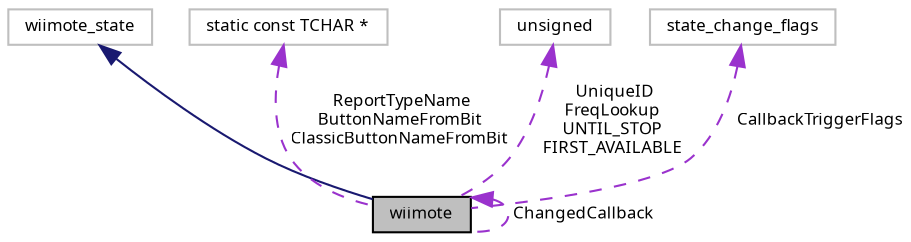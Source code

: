 digraph "wiimote"
{
  bgcolor="transparent";
  edge [fontname="FreeSans.ttf",fontsize="8",labelfontname="FreeSans.ttf",labelfontsize="8"];
  node [fontname="FreeSans.ttf",fontsize="8",shape=record];
  Node1 [label="wiimote",height=0.2,width=0.4,color="black", fillcolor="grey75", style="filled" fontcolor="black"];
  Node2 -> Node1 [dir="back",color="midnightblue",fontsize="8",style="solid",fontname="FreeSans.ttf"];
  Node2 [label="wiimote_state",height=0.2,width=0.4,color="grey75"];
  Node3 -> Node1 [dir="back",color="darkorchid3",fontsize="8",style="dashed",label=" ReportTypeName\nButtonNameFromBit\nClassicButtonNameFromBit" ,fontname="FreeSans.ttf"];
  Node3 [label="static const TCHAR *",height=0.2,width=0.4,color="grey75"];
  Node1 -> Node1 [dir="back",color="darkorchid3",fontsize="8",style="dashed",label=" ChangedCallback" ,fontname="FreeSans.ttf"];
  Node4 -> Node1 [dir="back",color="darkorchid3",fontsize="8",style="dashed",label=" UniqueID\nFreqLookup\nUNTIL_STOP\nFIRST_AVAILABLE" ,fontname="FreeSans.ttf"];
  Node4 [label="unsigned",height=0.2,width=0.4,color="grey75"];
  Node5 -> Node1 [dir="back",color="darkorchid3",fontsize="8",style="dashed",label=" CallbackTriggerFlags" ,fontname="FreeSans.ttf"];
  Node5 [label="state_change_flags",height=0.2,width=0.4,color="grey75"];
}

